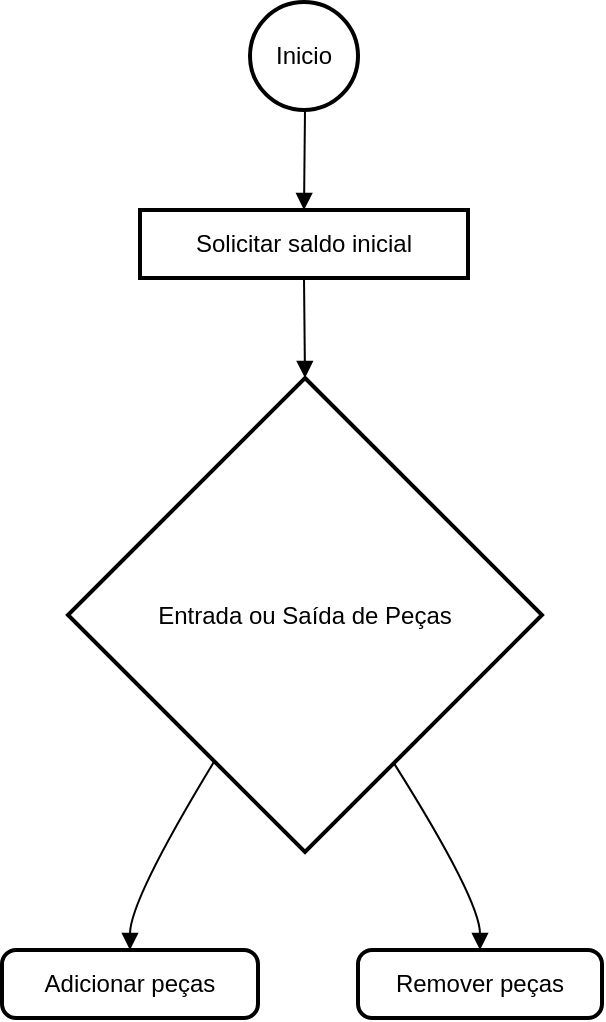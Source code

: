 <mxfile version="24.7.12">
  <diagram name="Página-1" id="Egly_yEPUorno20qiAvP">
    <mxGraphModel>
      <root>
        <mxCell id="0" />
        <mxCell id="1" parent="0" />
        <mxCell id="2" value="Inicio" style="ellipse;aspect=fixed;strokeWidth=2;whiteSpace=wrap;" vertex="1" parent="1">
          <mxGeometry x="124" width="54" height="54" as="geometry" />
        </mxCell>
        <mxCell id="3" value="Solicitar saldo inicial" style="whiteSpace=wrap;strokeWidth=2;" vertex="1" parent="1">
          <mxGeometry x="69" y="104" width="164" height="34" as="geometry" />
        </mxCell>
        <mxCell id="4" value="Entrada ou Saída de Peças" style="rhombus;strokeWidth=2;whiteSpace=wrap;" vertex="1" parent="1">
          <mxGeometry x="33" y="188" width="237" height="237" as="geometry" />
        </mxCell>
        <mxCell id="5" value="Adicionar peças" style="rounded=1;absoluteArcSize=1;arcSize=14;whiteSpace=wrap;strokeWidth=2;" vertex="1" parent="1">
          <mxGeometry y="474" width="128" height="34" as="geometry" />
        </mxCell>
        <mxCell id="6" value="Remover peças" style="rounded=1;absoluteArcSize=1;arcSize=14;whiteSpace=wrap;strokeWidth=2;" vertex="1" parent="1">
          <mxGeometry x="178" y="474" width="122" height="34" as="geometry" />
        </mxCell>
        <mxCell id="7" value="" style="curved=1;startArrow=none;endArrow=block;exitX=0.51;exitY=1;entryX=0.5;entryY=0;" edge="1" parent="1" source="2" target="3">
          <mxGeometry relative="1" as="geometry">
            <Array as="points" />
          </mxGeometry>
        </mxCell>
        <mxCell id="8" value="" style="curved=1;startArrow=none;endArrow=block;exitX=0.5;exitY=1;entryX=0.5;entryY=0;" edge="1" parent="1" source="3" target="4">
          <mxGeometry relative="1" as="geometry">
            <Array as="points" />
          </mxGeometry>
        </mxCell>
        <mxCell id="9" value="" style="curved=1;startArrow=none;endArrow=block;exitX=0.19;exitY=1;entryX=0.5;entryY=0.01;" edge="1" parent="1" source="4" target="5">
          <mxGeometry relative="1" as="geometry">
            <Array as="points">
              <mxPoint x="64" y="449" />
            </Array>
          </mxGeometry>
        </mxCell>
        <mxCell id="10" value="" style="curved=1;startArrow=none;endArrow=block;exitX=0.8;exitY=1;entryX=0.5;entryY=0.01;" edge="1" parent="1" source="4" target="6">
          <mxGeometry relative="1" as="geometry">
            <Array as="points">
              <mxPoint x="239" y="449" />
            </Array>
          </mxGeometry>
        </mxCell>
      </root>
    </mxGraphModel>
  </diagram>
</mxfile>
